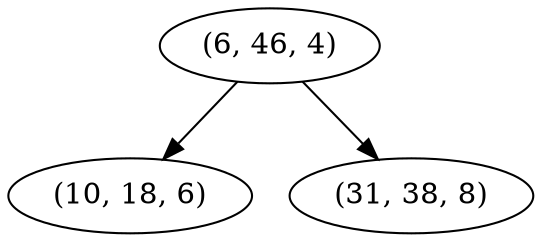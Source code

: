 digraph tree {
    "(6, 46, 4)";
    "(10, 18, 6)";
    "(31, 38, 8)";
    "(6, 46, 4)" -> "(10, 18, 6)";
    "(6, 46, 4)" -> "(31, 38, 8)";
}
